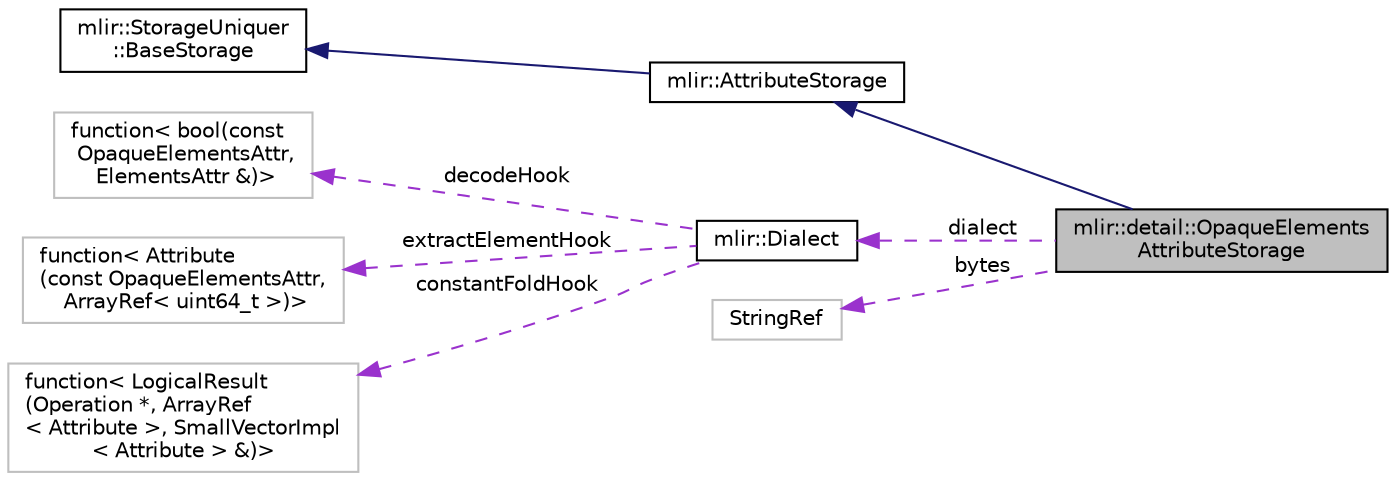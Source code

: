 digraph "mlir::detail::OpaqueElementsAttributeStorage"
{
  bgcolor="transparent";
  edge [fontname="Helvetica",fontsize="10",labelfontname="Helvetica",labelfontsize="10"];
  node [fontname="Helvetica",fontsize="10",shape=record];
  rankdir="LR";
  Node3 [label="mlir::detail::OpaqueElements\lAttributeStorage",height=0.2,width=0.4,color="black", fillcolor="grey75", style="filled", fontcolor="black"];
  Node4 -> Node3 [dir="back",color="midnightblue",fontsize="10",style="solid",fontname="Helvetica"];
  Node4 [label="mlir::AttributeStorage",height=0.2,width=0.4,color="black",URL="$classmlir_1_1AttributeStorage.html",tooltip="Base storage class appearing in an attribute. "];
  Node5 -> Node4 [dir="back",color="midnightblue",fontsize="10",style="solid",fontname="Helvetica"];
  Node5 [label="mlir::StorageUniquer\l::BaseStorage",height=0.2,width=0.4,color="black",URL="$classmlir_1_1StorageUniquer_1_1BaseStorage.html",tooltip="This class acts as the base storage that all storage classes must derived from. "];
  Node6 -> Node3 [dir="back",color="darkorchid3",fontsize="10",style="dashed",label=" dialect" ,fontname="Helvetica"];
  Node6 [label="mlir::Dialect",height=0.2,width=0.4,color="black",URL="$classmlir_1_1Dialect.html",tooltip="Dialects are groups of MLIR operations and behavior associated with the entire group. "];
  Node7 -> Node6 [dir="back",color="darkorchid3",fontsize="10",style="dashed",label=" decodeHook" ,fontname="Helvetica"];
  Node7 [label="function\< bool(const\l OpaqueElementsAttr,\l ElementsAttr &)\>",height=0.2,width=0.4,color="grey75"];
  Node8 -> Node6 [dir="back",color="darkorchid3",fontsize="10",style="dashed",label=" extractElementHook" ,fontname="Helvetica"];
  Node8 [label="function\< Attribute\l(const OpaqueElementsAttr,\l ArrayRef\< uint64_t \>)\>",height=0.2,width=0.4,color="grey75"];
  Node9 -> Node6 [dir="back",color="darkorchid3",fontsize="10",style="dashed",label=" constantFoldHook" ,fontname="Helvetica"];
  Node9 [label="function\< LogicalResult\l(Operation *, ArrayRef\l\< Attribute \>, SmallVectorImpl\l\< Attribute \> &)\>",height=0.2,width=0.4,color="grey75"];
  Node10 -> Node3 [dir="back",color="darkorchid3",fontsize="10",style="dashed",label=" bytes" ,fontname="Helvetica"];
  Node10 [label="StringRef",height=0.2,width=0.4,color="grey75"];
}
